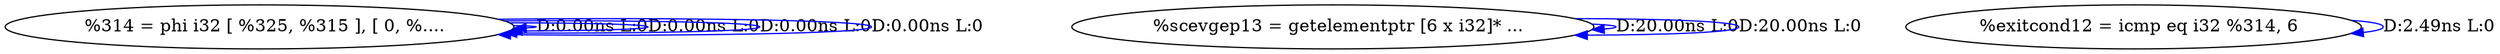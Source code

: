 digraph {
Node0x560817b17960[label="  %314 = phi i32 [ %325, %315 ], [ 0, %...."];
Node0x560817b17960 -> Node0x560817b17960[label="D:0.00ns L:0",color=blue];
Node0x560817b17960 -> Node0x560817b17960[label="D:0.00ns L:0",color=blue];
Node0x560817b17960 -> Node0x560817b17960[label="D:0.00ns L:0",color=blue];
Node0x560817b17960 -> Node0x560817b17960[label="D:0.00ns L:0",color=blue];
Node0x560817b17a40[label="  %scevgep13 = getelementptr [6 x i32]* ..."];
Node0x560817b17a40 -> Node0x560817b17a40[label="D:20.00ns L:0",color=blue];
Node0x560817b17a40 -> Node0x560817b17a40[label="D:20.00ns L:0",color=blue];
Node0x560817b17b20[label="  %exitcond12 = icmp eq i32 %314, 6"];
Node0x560817b17b20 -> Node0x560817b17b20[label="D:2.49ns L:0",color=blue];
}
